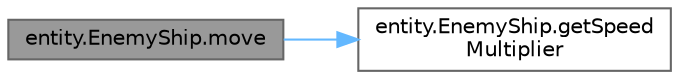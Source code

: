 digraph "entity.EnemyShip.move"
{
 // LATEX_PDF_SIZE
  bgcolor="transparent";
  edge [fontname=Helvetica,fontsize=10,labelfontname=Helvetica,labelfontsize=10];
  node [fontname=Helvetica,fontsize=10,shape=box,height=0.2,width=0.4];
  rankdir="LR";
  Node1 [id="Node000001",label="entity.EnemyShip.move",height=0.2,width=0.4,color="gray40", fillcolor="grey60", style="filled", fontcolor="black",tooltip="Moves the ship the specified distance."];
  Node1 -> Node2 [id="edge1_Node000001_Node000002",color="steelblue1",style="solid",tooltip=" "];
  Node2 [id="Node000002",label="entity.EnemyShip.getSpeed\lMultiplier",height=0.2,width=0.4,color="grey40", fillcolor="white", style="filled",URL="$classentity_1_1_enemy_ship.html#a96f875a55434c8bf74f7821ab1d0794d",tooltip=" "];
}
